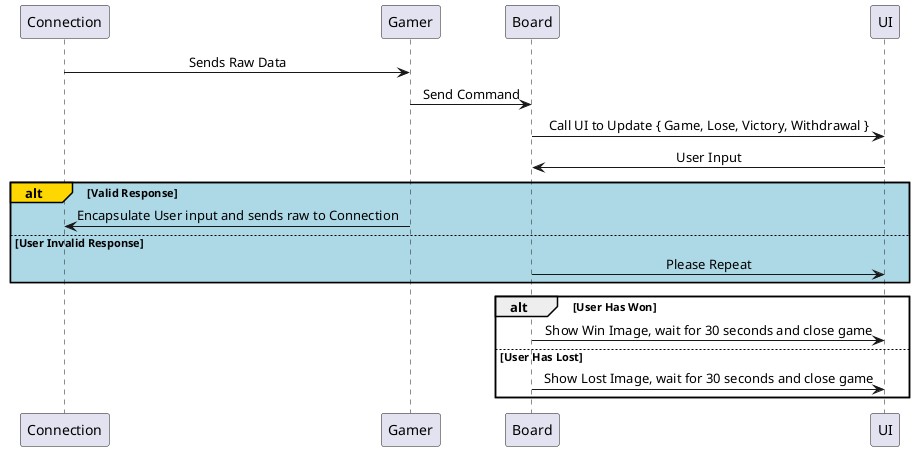 @startuml GameSequence
'https://plantuml.com/sequence-diagram

skinparam sequenceMessageAlign center

Connection -> Gamer : Sends Raw Data

Gamer -> Board : Send Command

Board -> UI : Call UI to Update { Game, Lose, Victory, Withdrawal }

UI -> Board : User Input

alt#Gold #LightBlue Valid Response
    Gamer -> Connection : Encapsulate User input and sends raw to Connection
else User Invalid Response
    Board -> UI : Please Repeat
end

alt User Has Won
    Board -> UI : Show Win Image, wait for 30 seconds and close game
else User Has Lost
    Board -> UI : Show Lost Image, wait for 30 seconds and close game
end

@enduml